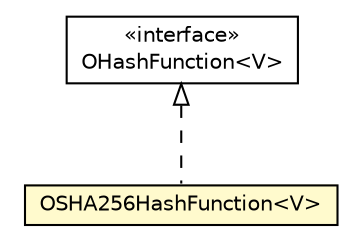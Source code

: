 #!/usr/local/bin/dot
#
# Class diagram 
# Generated by UMLGraph version R5_6-24-gf6e263 (http://www.umlgraph.org/)
#

digraph G {
	edge [fontname="Helvetica",fontsize=10,labelfontname="Helvetica",labelfontsize=10];
	node [fontname="Helvetica",fontsize=10,shape=plaintext];
	nodesep=0.25;
	ranksep=0.5;
	// com.orientechnologies.orient.core.storage.index.hashindex.local.OSHA256HashFunction<V>
	c6002086 [label=<<table title="com.orientechnologies.orient.core.storage.index.hashindex.local.OSHA256HashFunction" border="0" cellborder="1" cellspacing="0" cellpadding="2" port="p" bgcolor="lemonChiffon" href="./OSHA256HashFunction.html">
		<tr><td><table border="0" cellspacing="0" cellpadding="1">
<tr><td align="center" balign="center"> OSHA256HashFunction&lt;V&gt; </td></tr>
		</table></td></tr>
		</table>>, URL="./OSHA256HashFunction.html", fontname="Helvetica", fontcolor="black", fontsize=10.0];
	// com.orientechnologies.orient.core.storage.index.hashindex.local.OHashFunction<V>
	c6002094 [label=<<table title="com.orientechnologies.orient.core.storage.index.hashindex.local.OHashFunction" border="0" cellborder="1" cellspacing="0" cellpadding="2" port="p" href="./OHashFunction.html">
		<tr><td><table border="0" cellspacing="0" cellpadding="1">
<tr><td align="center" balign="center"> &#171;interface&#187; </td></tr>
<tr><td align="center" balign="center"> OHashFunction&lt;V&gt; </td></tr>
		</table></td></tr>
		</table>>, URL="./OHashFunction.html", fontname="Helvetica", fontcolor="black", fontsize=10.0];
	//com.orientechnologies.orient.core.storage.index.hashindex.local.OSHA256HashFunction<V> implements com.orientechnologies.orient.core.storage.index.hashindex.local.OHashFunction<V>
	c6002094:p -> c6002086:p [dir=back,arrowtail=empty,style=dashed];
}

